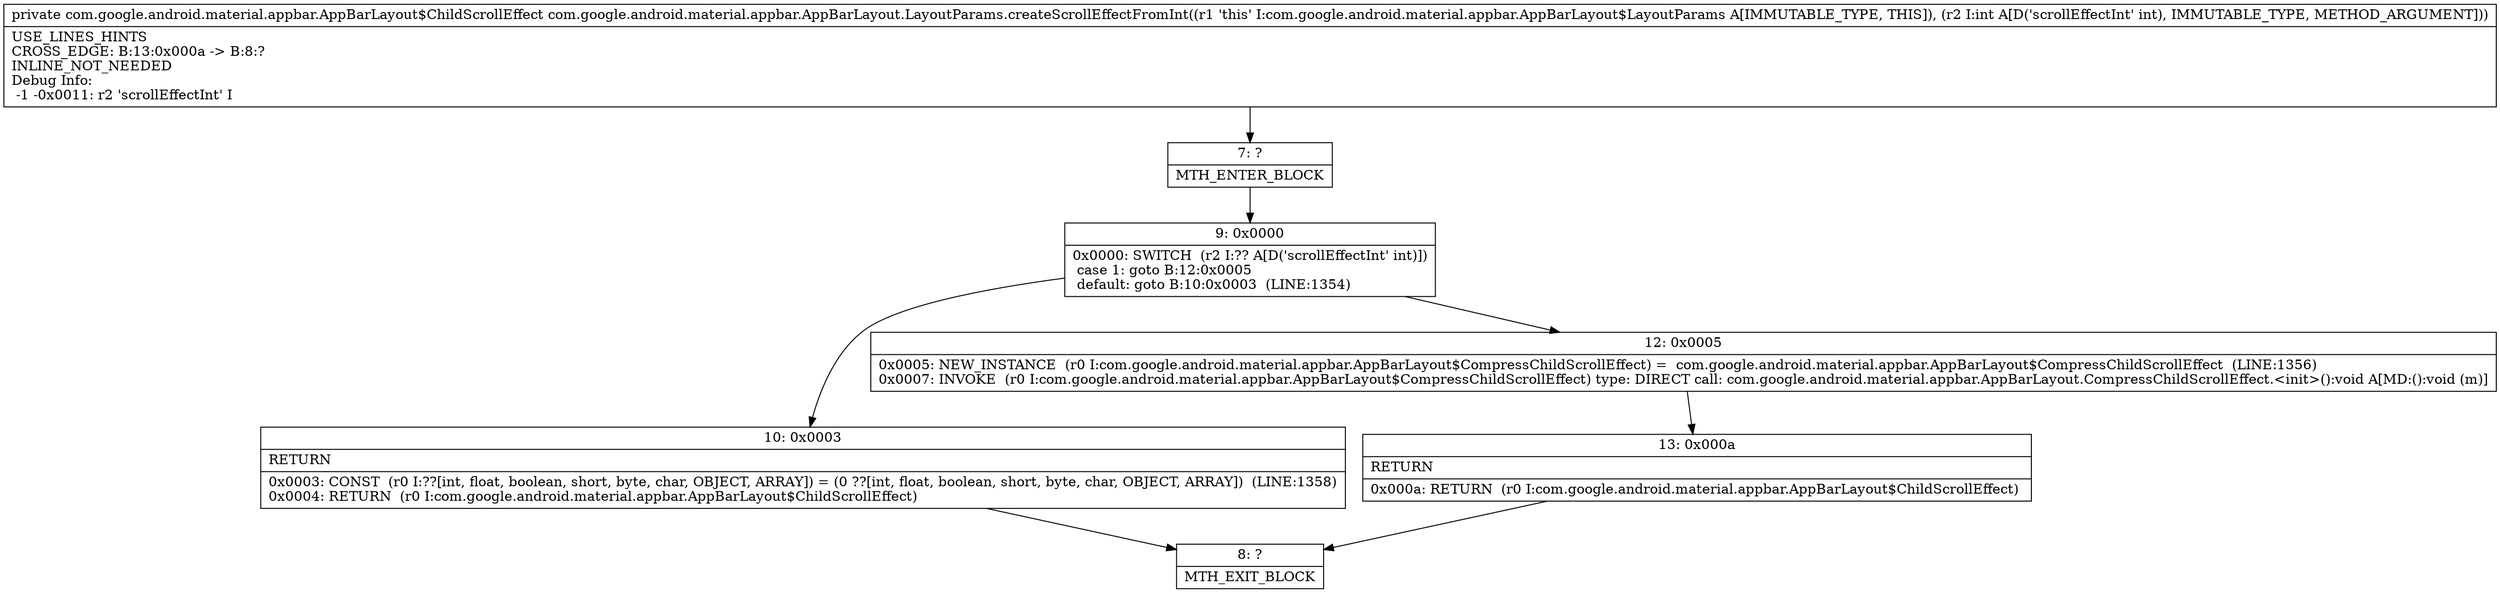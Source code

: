 digraph "CFG forcom.google.android.material.appbar.AppBarLayout.LayoutParams.createScrollEffectFromInt(I)Lcom\/google\/android\/material\/appbar\/AppBarLayout$ChildScrollEffect;" {
Node_7 [shape=record,label="{7\:\ ?|MTH_ENTER_BLOCK\l}"];
Node_9 [shape=record,label="{9\:\ 0x0000|0x0000: SWITCH  (r2 I:?? A[D('scrollEffectInt' int)])\l case 1: goto B:12:0x0005\l default: goto B:10:0x0003  (LINE:1354)\l}"];
Node_10 [shape=record,label="{10\:\ 0x0003|RETURN\l|0x0003: CONST  (r0 I:??[int, float, boolean, short, byte, char, OBJECT, ARRAY]) = (0 ??[int, float, boolean, short, byte, char, OBJECT, ARRAY])  (LINE:1358)\l0x0004: RETURN  (r0 I:com.google.android.material.appbar.AppBarLayout$ChildScrollEffect) \l}"];
Node_8 [shape=record,label="{8\:\ ?|MTH_EXIT_BLOCK\l}"];
Node_12 [shape=record,label="{12\:\ 0x0005|0x0005: NEW_INSTANCE  (r0 I:com.google.android.material.appbar.AppBarLayout$CompressChildScrollEffect) =  com.google.android.material.appbar.AppBarLayout$CompressChildScrollEffect  (LINE:1356)\l0x0007: INVOKE  (r0 I:com.google.android.material.appbar.AppBarLayout$CompressChildScrollEffect) type: DIRECT call: com.google.android.material.appbar.AppBarLayout.CompressChildScrollEffect.\<init\>():void A[MD:():void (m)]\l}"];
Node_13 [shape=record,label="{13\:\ 0x000a|RETURN\l|0x000a: RETURN  (r0 I:com.google.android.material.appbar.AppBarLayout$ChildScrollEffect) \l}"];
MethodNode[shape=record,label="{private com.google.android.material.appbar.AppBarLayout$ChildScrollEffect com.google.android.material.appbar.AppBarLayout.LayoutParams.createScrollEffectFromInt((r1 'this' I:com.google.android.material.appbar.AppBarLayout$LayoutParams A[IMMUTABLE_TYPE, THIS]), (r2 I:int A[D('scrollEffectInt' int), IMMUTABLE_TYPE, METHOD_ARGUMENT]))  | USE_LINES_HINTS\lCROSS_EDGE: B:13:0x000a \-\> B:8:?\lINLINE_NOT_NEEDED\lDebug Info:\l  \-1 \-0x0011: r2 'scrollEffectInt' I\l}"];
MethodNode -> Node_7;Node_7 -> Node_9;
Node_9 -> Node_10;
Node_9 -> Node_12;
Node_10 -> Node_8;
Node_12 -> Node_13;
Node_13 -> Node_8;
}

